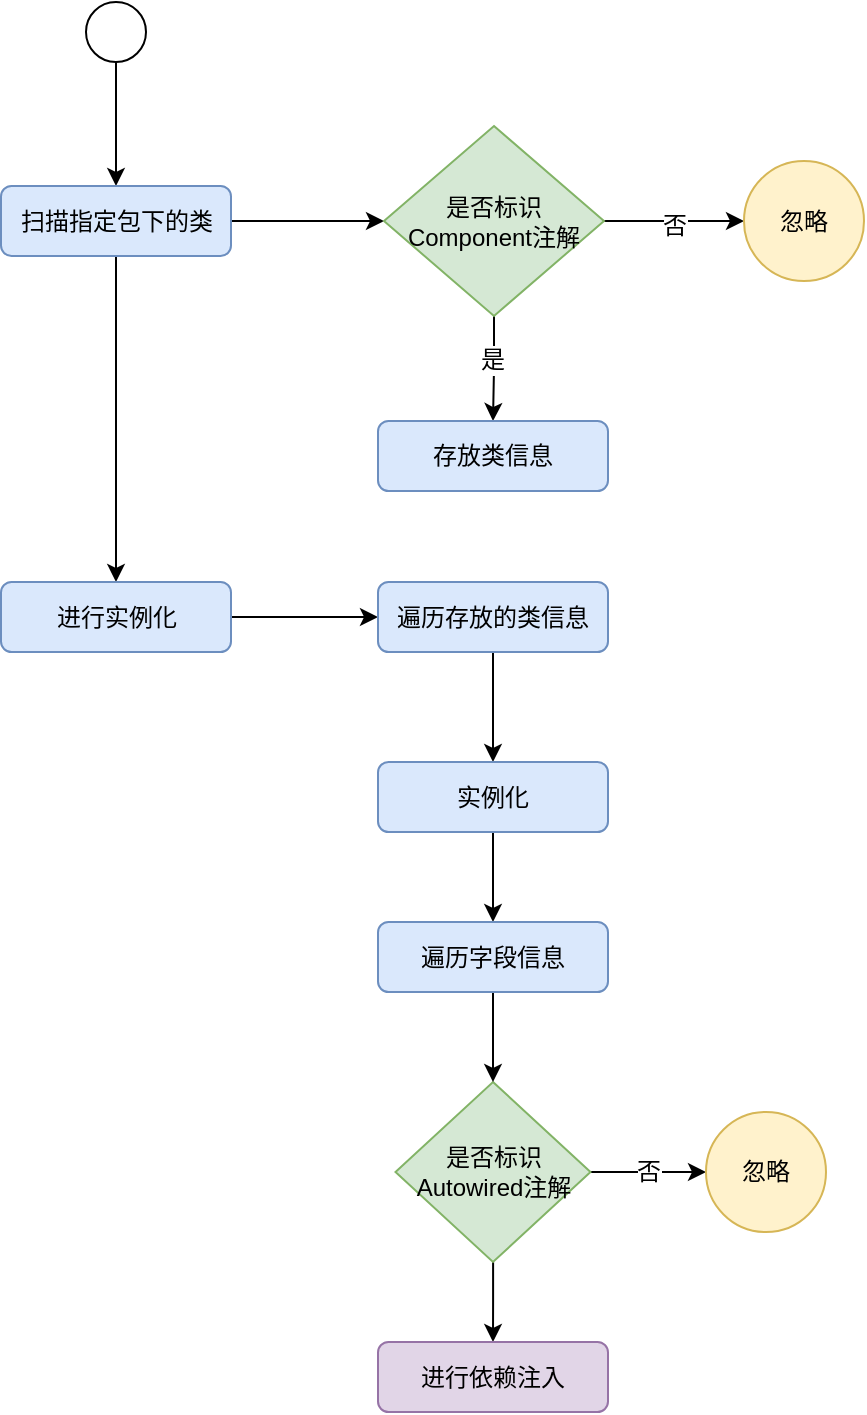 <mxfile version="15.8.7" type="device"><diagram id="C5RBs43oDa-KdzZeNtuy" name="Page-1"><mxGraphModel dx="896" dy="672" grid="1" gridSize="10" guides="1" tooltips="1" connect="1" arrows="1" fold="1" page="1" pageScale="1" pageWidth="827" pageHeight="1169" math="0" shadow="0"><root><mxCell id="WIyWlLk6GJQsqaUBKTNV-0"/><mxCell id="WIyWlLk6GJQsqaUBKTNV-1" parent="WIyWlLk6GJQsqaUBKTNV-0"/><mxCell id="lJtAbfMrr2I2dsygMXRC-2" style="edgeStyle=orthogonalEdgeStyle;rounded=0;orthogonalLoop=1;jettySize=auto;html=1;exitX=0.5;exitY=1;exitDx=0;exitDy=0;" parent="WIyWlLk6GJQsqaUBKTNV-1" source="lJtAbfMrr2I2dsygMXRC-0" target="lJtAbfMrr2I2dsygMXRC-1" edge="1"><mxGeometry relative="1" as="geometry"/></mxCell><mxCell id="lJtAbfMrr2I2dsygMXRC-0" value="" style="ellipse;whiteSpace=wrap;html=1;aspect=fixed;" parent="WIyWlLk6GJQsqaUBKTNV-1" vertex="1"><mxGeometry x="270" y="70" width="30" height="30" as="geometry"/></mxCell><mxCell id="lJtAbfMrr2I2dsygMXRC-5" value="" style="edgeStyle=orthogonalEdgeStyle;rounded=0;orthogonalLoop=1;jettySize=auto;html=1;" parent="WIyWlLk6GJQsqaUBKTNV-1" source="lJtAbfMrr2I2dsygMXRC-1" target="lJtAbfMrr2I2dsygMXRC-4" edge="1"><mxGeometry relative="1" as="geometry"/></mxCell><mxCell id="lJtAbfMrr2I2dsygMXRC-10" value="" style="edgeStyle=orthogonalEdgeStyle;rounded=0;orthogonalLoop=1;jettySize=auto;html=1;fontSize=12;" parent="WIyWlLk6GJQsqaUBKTNV-1" source="lJtAbfMrr2I2dsygMXRC-1" target="lJtAbfMrr2I2dsygMXRC-9" edge="1"><mxGeometry relative="1" as="geometry"/></mxCell><mxCell id="lJtAbfMrr2I2dsygMXRC-1" value="扫描指定包下的类" style="rounded=1;whiteSpace=wrap;html=1;fillColor=#dae8fc;strokeColor=#6c8ebf;" parent="WIyWlLk6GJQsqaUBKTNV-1" vertex="1"><mxGeometry x="227.5" y="162" width="115" height="35" as="geometry"/></mxCell><mxCell id="lJtAbfMrr2I2dsygMXRC-21" value="" style="edgeStyle=orthogonalEdgeStyle;rounded=0;orthogonalLoop=1;jettySize=auto;html=1;fontSize=12;" parent="WIyWlLk6GJQsqaUBKTNV-1" source="lJtAbfMrr2I2dsygMXRC-4" target="lJtAbfMrr2I2dsygMXRC-20" edge="1"><mxGeometry relative="1" as="geometry"/></mxCell><mxCell id="lJtAbfMrr2I2dsygMXRC-4" value="进行实例化" style="whiteSpace=wrap;html=1;rounded=1;fillColor=#dae8fc;strokeColor=#6c8ebf;" parent="WIyWlLk6GJQsqaUBKTNV-1" vertex="1"><mxGeometry x="227.5" y="360" width="115" height="35" as="geometry"/></mxCell><mxCell id="lJtAbfMrr2I2dsygMXRC-14" value="" style="edgeStyle=orthogonalEdgeStyle;rounded=0;orthogonalLoop=1;jettySize=auto;html=1;fontSize=12;" parent="WIyWlLk6GJQsqaUBKTNV-1" source="lJtAbfMrr2I2dsygMXRC-9" target="lJtAbfMrr2I2dsygMXRC-13" edge="1"><mxGeometry relative="1" as="geometry"/></mxCell><mxCell id="lJtAbfMrr2I2dsygMXRC-16" value="否" style="edgeLabel;html=1;align=center;verticalAlign=middle;resizable=0;points=[];fontSize=12;" parent="lJtAbfMrr2I2dsygMXRC-14" vertex="1" connectable="0"><mxGeometry y="-2" relative="1" as="geometry"><mxPoint as="offset"/></mxGeometry></mxCell><mxCell id="lJtAbfMrr2I2dsygMXRC-18" value="" style="edgeStyle=orthogonalEdgeStyle;rounded=0;orthogonalLoop=1;jettySize=auto;html=1;fontSize=12;" parent="WIyWlLk6GJQsqaUBKTNV-1" source="lJtAbfMrr2I2dsygMXRC-9" target="lJtAbfMrr2I2dsygMXRC-17" edge="1"><mxGeometry relative="1" as="geometry"/></mxCell><mxCell id="lJtAbfMrr2I2dsygMXRC-19" value="是" style="edgeLabel;html=1;align=center;verticalAlign=middle;resizable=0;points=[];fontSize=12;" parent="lJtAbfMrr2I2dsygMXRC-18" vertex="1" connectable="0"><mxGeometry x="-0.21" y="-1" relative="1" as="geometry"><mxPoint y="1" as="offset"/></mxGeometry></mxCell><mxCell id="lJtAbfMrr2I2dsygMXRC-9" value="是否标识Component注解" style="rhombus;whiteSpace=wrap;html=1;rounded=0;sketch=0;fillColor=#d5e8d4;strokeColor=#82b366;" parent="WIyWlLk6GJQsqaUBKTNV-1" vertex="1"><mxGeometry x="419" y="132" width="110" height="95" as="geometry"/></mxCell><mxCell id="lJtAbfMrr2I2dsygMXRC-13" value="忽略" style="ellipse;whiteSpace=wrap;html=1;aspect=fixed;rounded=0;sketch=0;fontSize=12;fillColor=#fff2cc;strokeColor=#d6b656;" parent="WIyWlLk6GJQsqaUBKTNV-1" vertex="1"><mxGeometry x="599" y="149.5" width="60" height="60" as="geometry"/></mxCell><mxCell id="lJtAbfMrr2I2dsygMXRC-17" value="存放类信息" style="whiteSpace=wrap;html=1;rounded=1;sketch=0;fillColor=#dae8fc;strokeColor=#6c8ebf;" parent="WIyWlLk6GJQsqaUBKTNV-1" vertex="1"><mxGeometry x="416" y="279.5" width="115" height="35" as="geometry"/></mxCell><mxCell id="lJtAbfMrr2I2dsygMXRC-25" value="" style="edgeStyle=orthogonalEdgeStyle;rounded=0;orthogonalLoop=1;jettySize=auto;html=1;fontSize=12;" parent="WIyWlLk6GJQsqaUBKTNV-1" source="lJtAbfMrr2I2dsygMXRC-20" target="lJtAbfMrr2I2dsygMXRC-24" edge="1"><mxGeometry relative="1" as="geometry"/></mxCell><mxCell id="lJtAbfMrr2I2dsygMXRC-20" value="遍历存放的类信息" style="whiteSpace=wrap;html=1;rounded=1;fillColor=#dae8fc;strokeColor=#6c8ebf;" parent="WIyWlLk6GJQsqaUBKTNV-1" vertex="1"><mxGeometry x="416" y="360" width="115" height="35" as="geometry"/></mxCell><mxCell id="lJtAbfMrr2I2dsygMXRC-27" value="" style="edgeStyle=orthogonalEdgeStyle;rounded=0;orthogonalLoop=1;jettySize=auto;html=1;fontSize=12;entryX=0.5;entryY=0;entryDx=0;entryDy=0;" parent="WIyWlLk6GJQsqaUBKTNV-1" source="lJtAbfMrr2I2dsygMXRC-24" target="lJtAbfMrr2I2dsygMXRC-28" edge="1"><mxGeometry relative="1" as="geometry"><mxPoint x="485" y="630" as="targetPoint"/></mxGeometry></mxCell><mxCell id="lJtAbfMrr2I2dsygMXRC-24" value="实例化" style="whiteSpace=wrap;html=1;rounded=1;fillColor=#dae8fc;strokeColor=#6c8ebf;" parent="WIyWlLk6GJQsqaUBKTNV-1" vertex="1"><mxGeometry x="416" y="450" width="115" height="35" as="geometry"/></mxCell><mxCell id="lJtAbfMrr2I2dsygMXRC-31" value="否" style="edgeStyle=orthogonalEdgeStyle;rounded=0;orthogonalLoop=1;jettySize=auto;html=1;exitX=1;exitY=0.5;exitDx=0;exitDy=0;entryX=0;entryY=0.5;entryDx=0;entryDy=0;fontSize=12;" parent="WIyWlLk6GJQsqaUBKTNV-1" source="lJtAbfMrr2I2dsygMXRC-26" target="lJtAbfMrr2I2dsygMXRC-30" edge="1"><mxGeometry relative="1" as="geometry"/></mxCell><mxCell id="lJtAbfMrr2I2dsygMXRC-33" value="" style="edgeStyle=orthogonalEdgeStyle;rounded=0;orthogonalLoop=1;jettySize=auto;html=1;fontSize=12;" parent="WIyWlLk6GJQsqaUBKTNV-1" source="lJtAbfMrr2I2dsygMXRC-26" target="lJtAbfMrr2I2dsygMXRC-32" edge="1"><mxGeometry relative="1" as="geometry"/></mxCell><mxCell id="lJtAbfMrr2I2dsygMXRC-26" value="是否标识Autowired注解" style="rhombus;whiteSpace=wrap;html=1;rounded=0;fillColor=#d5e8d4;strokeColor=#82b366;" parent="WIyWlLk6GJQsqaUBKTNV-1" vertex="1"><mxGeometry x="424.75" y="610" width="97.5" height="90" as="geometry"/></mxCell><mxCell id="lJtAbfMrr2I2dsygMXRC-29" style="edgeStyle=orthogonalEdgeStyle;rounded=0;orthogonalLoop=1;jettySize=auto;html=1;exitX=0.5;exitY=1;exitDx=0;exitDy=0;entryX=0.5;entryY=0;entryDx=0;entryDy=0;fontSize=12;" parent="WIyWlLk6GJQsqaUBKTNV-1" source="lJtAbfMrr2I2dsygMXRC-28" target="lJtAbfMrr2I2dsygMXRC-26" edge="1"><mxGeometry relative="1" as="geometry"/></mxCell><mxCell id="lJtAbfMrr2I2dsygMXRC-28" value="遍历字段信息" style="whiteSpace=wrap;html=1;rounded=1;fillColor=#dae8fc;strokeColor=#6c8ebf;" parent="WIyWlLk6GJQsqaUBKTNV-1" vertex="1"><mxGeometry x="416" y="530" width="115" height="35" as="geometry"/></mxCell><mxCell id="lJtAbfMrr2I2dsygMXRC-30" value="忽略" style="ellipse;whiteSpace=wrap;html=1;aspect=fixed;rounded=0;sketch=0;fontSize=12;fillColor=#fff2cc;strokeColor=#d6b656;" parent="WIyWlLk6GJQsqaUBKTNV-1" vertex="1"><mxGeometry x="580" y="625" width="60" height="60" as="geometry"/></mxCell><mxCell id="lJtAbfMrr2I2dsygMXRC-32" value="进行依赖注入" style="whiteSpace=wrap;html=1;rounded=1;fillColor=#e1d5e7;strokeColor=#9673a6;" parent="WIyWlLk6GJQsqaUBKTNV-1" vertex="1"><mxGeometry x="416" y="740" width="115" height="35" as="geometry"/></mxCell></root></mxGraphModel></diagram></mxfile>